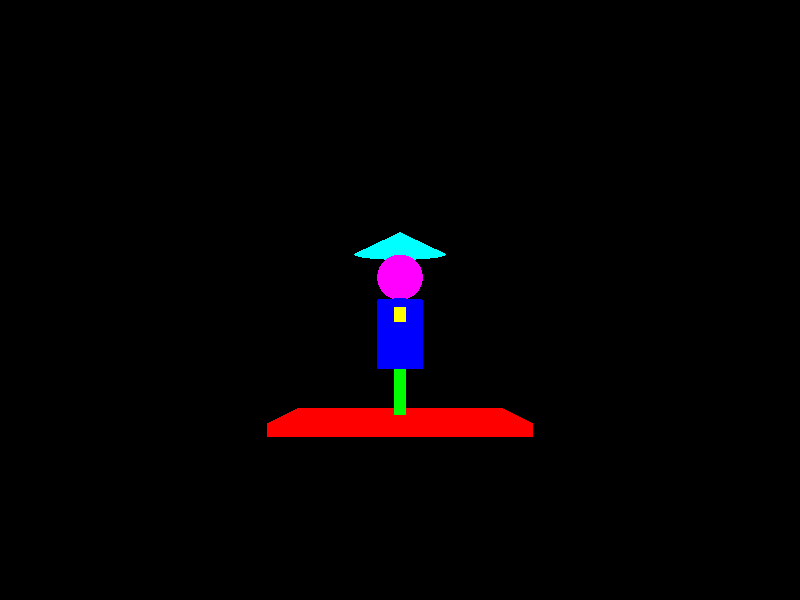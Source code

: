 #include "shapes.inc"
#include "colors.inc"

camera{
  location <150,10,0>
  look_at <0,20,0>
  angle 50
}

light_source{<50,50,50> color White}                 
light_source{<0,10,-50> color White}

object{                  //reg
  Disk_Y
  scale <1,4,1>
  translate <0,4,0>
  pigment {color Green}
}
object{                  //body
  Disk_Y
  scale <4,6,4>
  translate <0,14,0>
  pigment {color Blue}
}      
object{                  //arm
  Cube
  scale <14,1,1>
  translate <0,17,0>
  pigment {color Yellow}
}      
object{                  //head
  Sphere
  scale 4
  translate <0,24,0>
  pigment {color Magenta}
}      
object{                  //ambrella
  Cone_Y
  scale <8,2,8>
  translate <0,30,0>
  pigment {color Cyan}
}      
object{                  //grand
  Cube
  scale <20,1,20>
  translate <0,-1,0>
  pigment {color Red}
}                      